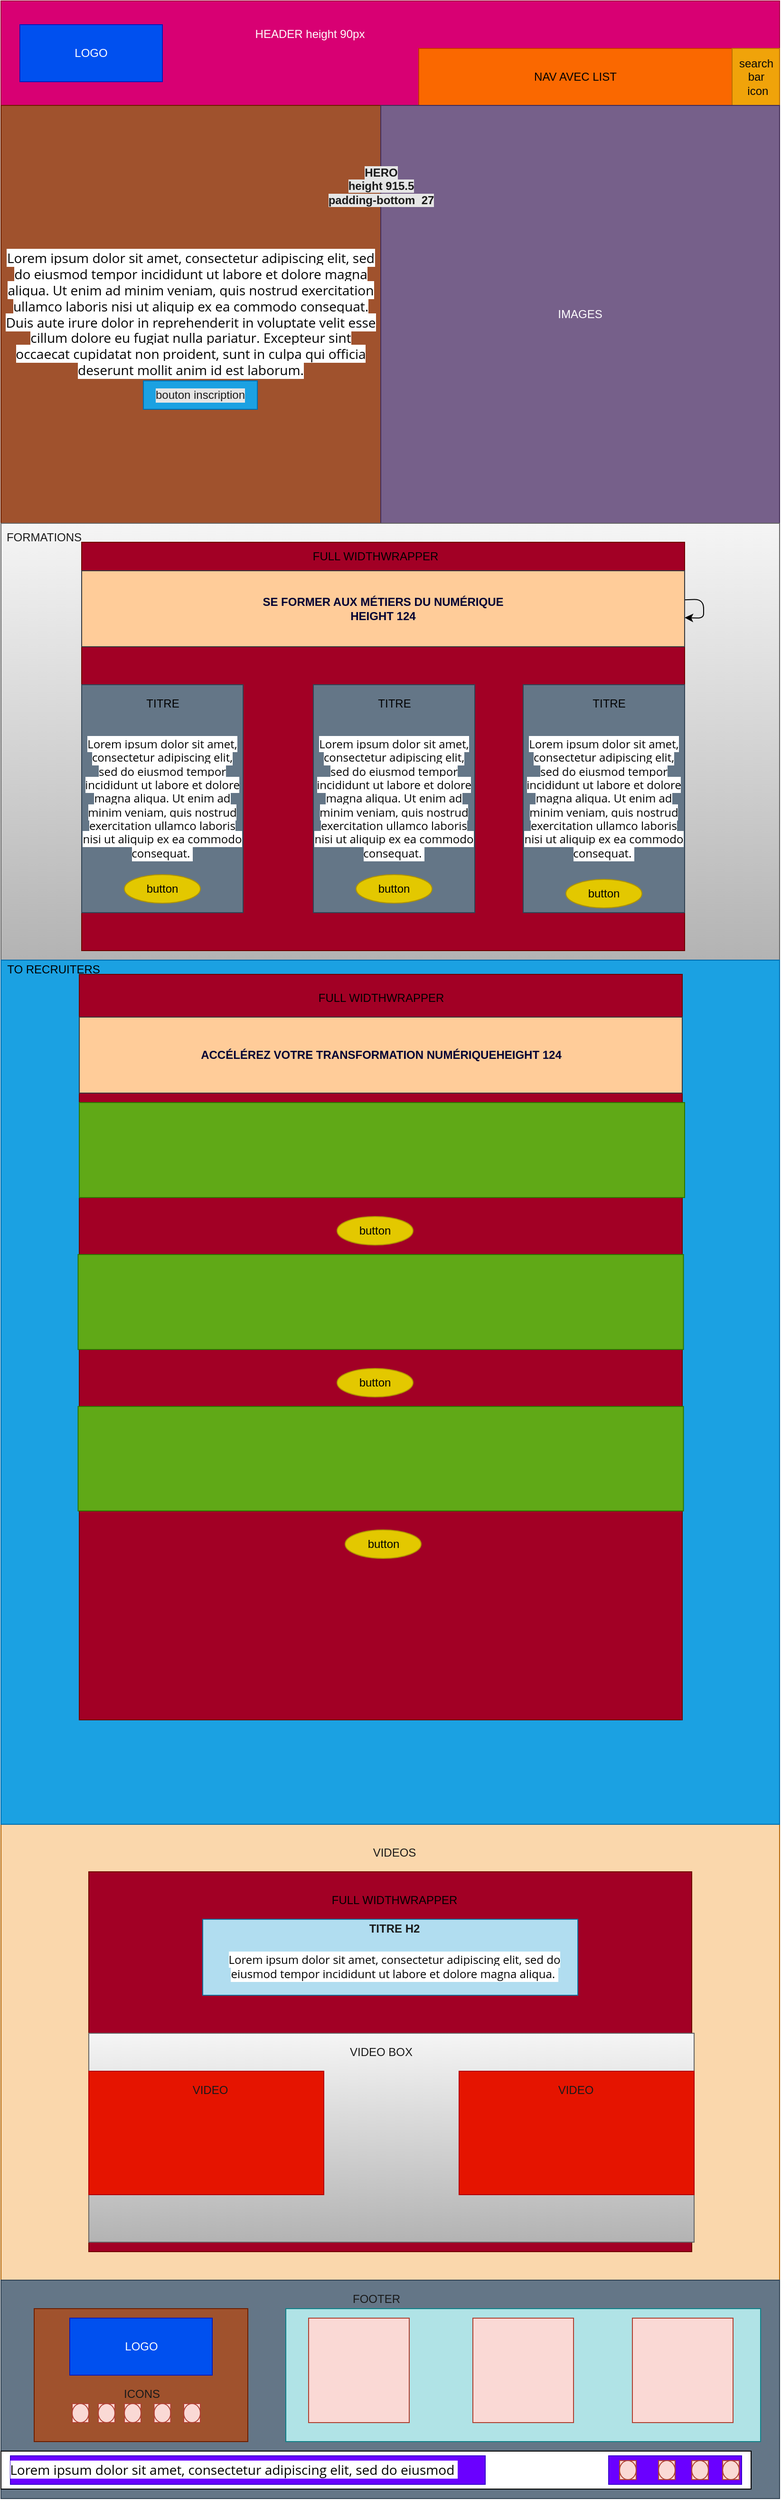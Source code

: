 <mxfile>
    <diagram id="XqeZePsiID86-KUa72hy" name="Page-1">
        <mxGraphModel dx="1044" dy="771" grid="1" gridSize="10" guides="1" tooltips="1" connect="1" arrows="1" fold="1" page="1" pageScale="1" pageWidth="827" pageHeight="1169" math="0" shadow="0">
            <root>
                <mxCell id="0"/>
                <mxCell id="1" parent="0"/>
                <mxCell id="62" value="" style="whiteSpace=wrap;html=1;fillColor=#fad7ac;strokeColor=#b46504;" vertex="1" parent="1">
                    <mxGeometry y="1920" width="820" height="480" as="geometry"/>
                </mxCell>
                <mxCell id="2" value="" style="whiteSpace=wrap;html=1;fillColor=#d80073;fontColor=#ffffff;strokeColor=#A50040;" parent="1" vertex="1">
                    <mxGeometry width="820" height="110" as="geometry"/>
                </mxCell>
                <mxCell id="5" value="LOGO" style="whiteSpace=wrap;html=1;fillColor=#0050ef;fontColor=#ffffff;strokeColor=#001DBC;" parent="1" vertex="1">
                    <mxGeometry x="20" y="25" width="150" height="60" as="geometry"/>
                </mxCell>
                <mxCell id="6" value="NAV AVEC LIST" style="whiteSpace=wrap;html=1;fillColor=#fa6800;fontColor=#000000;strokeColor=#C73500;" parent="1" vertex="1">
                    <mxGeometry x="440" y="50" width="330" height="60" as="geometry"/>
                </mxCell>
                <mxCell id="7" value="" style="whiteSpace=wrap;html=1;fillColor=#f0a30a;fontColor=#000000;strokeColor=#BD7000;" parent="1" vertex="1">
                    <mxGeometry x="770" y="50" width="50" height="60" as="geometry"/>
                </mxCell>
                <mxCell id="8" value="&lt;span style=&quot;color: rgb(255 , 255 , 255)&quot;&gt;HEADER height 90px&lt;/span&gt;" style="text;html=1;resizable=0;autosize=1;align=center;verticalAlign=middle;points=[];fillColor=none;strokeColor=none;rounded=0;" parent="1" vertex="1">
                    <mxGeometry x="260" y="25" width="130" height="20" as="geometry"/>
                </mxCell>
                <mxCell id="9" value="&lt;font color=&quot;#080808&quot;&gt;search &lt;br&gt;bar&lt;br&gt;&amp;nbsp;icon&lt;/font&gt;" style="text;html=1;align=center;verticalAlign=middle;resizable=0;points=[];autosize=1;strokeColor=none;fillColor=none;" parent="1" vertex="1">
                    <mxGeometry x="770" y="55" width="50" height="50" as="geometry"/>
                </mxCell>
                <mxCell id="10" value="" style="whiteSpace=wrap;html=1;fontColor=#ffffff;fillColor=#647687;strokeColor=#314354;" parent="1" vertex="1">
                    <mxGeometry y="110" width="820" height="440" as="geometry"/>
                </mxCell>
                <mxCell id="12" value="&lt;span style=&quot;color: rgb(0 , 0 , 0) ; font-family: &amp;#34;open sans&amp;#34; , &amp;#34;arial&amp;#34; , sans-serif ; font-size: 14px ; text-align: justify ; background-color: rgb(255 , 255 , 255)&quot;&gt;Lorem ipsum dolor sit amet, consectetur adipiscing elit, sed do eiusmod tempor incididunt ut labore et dolore magna aliqua. Ut enim ad minim veniam, quis nostrud exercitation ullamco laboris nisi ut aliquip ex ea commodo consequat. Duis aute irure dolor in reprehenderit in voluptate velit esse cillum dolore eu fugiat nulla pariatur. Excepteur sint occaecat cupidatat non proident, sunt in culpa qui officia deserunt mollit anim id est laborum.&lt;/span&gt;" style="whiteSpace=wrap;html=1;fontColor=#ffffff;fillColor=#a0522d;strokeColor=#6D1F00;" parent="1" vertex="1">
                    <mxGeometry y="110" width="400" height="440" as="geometry"/>
                </mxCell>
                <mxCell id="15" value="IMAGES" style="whiteSpace=wrap;html=1;fontColor=#ffffff;fillColor=#76608a;strokeColor=#432D57;" parent="1" vertex="1">
                    <mxGeometry x="400" y="110" width="420" height="440" as="geometry"/>
                </mxCell>
                <mxCell id="16" value="&lt;b&gt;&lt;font color=&quot;#1a1a1a&quot; style=&quot;background-color: rgb(230 , 230 , 230)&quot;&gt;HERO&lt;br&gt;height 915.5&lt;br&gt;padding-bottom&amp;nbsp; 27&lt;/font&gt;&lt;/b&gt;" style="text;html=1;resizable=0;autosize=1;align=center;verticalAlign=middle;points=[];fillColor=none;strokeColor=none;rounded=0;fontColor=#080808;" parent="1" vertex="1">
                    <mxGeometry x="335" y="170" width="130" height="50" as="geometry"/>
                </mxCell>
                <mxCell id="23" value="&lt;font color=&quot;#1a1a1a&quot;&gt;bouton inscription&lt;/font&gt;" style="whiteSpace=wrap;html=1;labelBackgroundColor=#E6E6E6;fontColor=#ffffff;fillColor=#1ba1e2;strokeColor=#006EAF;" parent="1" vertex="1">
                    <mxGeometry x="150" y="400" width="120" height="30" as="geometry"/>
                </mxCell>
                <mxCell id="25" value="" style="whiteSpace=wrap;html=1;labelBackgroundColor=none;fillColor=#f5f5f5;gradientColor=#b3b3b3;strokeColor=#666666;" parent="1" vertex="1">
                    <mxGeometry y="550" width="820" height="460" as="geometry"/>
                </mxCell>
                <mxCell id="29" value="" style="whiteSpace=wrap;html=1;fillColor=#a20025;fontColor=#ffffff;strokeColor=#6F0000;" parent="1" vertex="1">
                    <mxGeometry x="85" y="570" width="635" height="430" as="geometry"/>
                </mxCell>
                <mxCell id="26" value="&lt;span style=&quot;color: rgb(0 , 0 , 0) ; font-family: &amp;#34;open sans&amp;#34; , &amp;#34;arial&amp;#34; , sans-serif ; font-style: normal ; font-weight: 400 ; letter-spacing: normal ; text-align: justify ; text-indent: 0px ; text-transform: none ; word-spacing: 0px ; background-color: rgb(255 , 255 , 255) ; display: inline ; float: none&quot;&gt;Lorem ipsum dolor sit amet, consectetur adipiscing elit, sed do eiusmod tempor incididunt ut labore et dolore magna aliqua. Ut enim ad minim veniam, quis nostrud exercitation ullamco laboris nisi ut aliquip ex ea commodo consequat.&lt;span&gt;&amp;nbsp;&lt;/span&gt;&lt;/span&gt;" style="whiteSpace=wrap;html=1;labelBackgroundColor=none;fontColor=#ffffff;fillColor=#647687;strokeColor=#314354;" parent="1" vertex="1">
                    <mxGeometry x="85" y="720" width="170" height="240" as="geometry"/>
                </mxCell>
                <mxCell id="30" style="edgeStyle=none;html=1;" parent="1" source="24" target="24" edge="1">
                    <mxGeometry relative="1" as="geometry"/>
                </mxCell>
                <mxCell id="24" value="&lt;b&gt;&lt;font color=&quot;#000033&quot;&gt;SE FORMER AUX MÉTIERS DU NUMÉRIQUE&lt;br&gt;HEIGHT 124&lt;br&gt;&lt;/font&gt;&lt;/b&gt;" style="whiteSpace=wrap;html=1;fillColor=#ffcc99;strokeColor=#36393d;" parent="1" vertex="1">
                    <mxGeometry x="85" y="600" width="635" height="80" as="geometry"/>
                </mxCell>
                <mxCell id="33" value="FULL WIDTHWRAPPER" style="text;html=1;resizable=0;autosize=1;align=center;verticalAlign=middle;points=[];fillColor=none;strokeColor=none;rounded=0;" parent="1" vertex="1">
                    <mxGeometry x="319" y="575" width="150" height="20" as="geometry"/>
                </mxCell>
                <mxCell id="35" value="" style="whiteSpace=wrap;html=1;" parent="1" vertex="1">
                    <mxGeometry y="1010" width="120" height="60" as="geometry"/>
                </mxCell>
                <mxCell id="36" value="" style="whiteSpace=wrap;html=1;labelBackgroundColor=none;fillColor=#1ba1e2;strokeColor=#006EAF;fontColor=#ffffff;" parent="1" vertex="1">
                    <mxGeometry y="1010" width="820" height="910" as="geometry"/>
                </mxCell>
                <mxCell id="38" value="" style="whiteSpace=wrap;html=1;fillColor=#a20025;fontColor=#ffffff;strokeColor=#6F0000;" parent="1" vertex="1">
                    <mxGeometry x="82.5" y="1025" width="635" height="785" as="geometry"/>
                </mxCell>
                <mxCell id="39" value="" style="whiteSpace=wrap;html=1;labelBackgroundColor=none;fontColor=#ffffff;fillColor=#60a917;strokeColor=#2D7600;" parent="1" vertex="1">
                    <mxGeometry x="82.5" y="1160" width="637.5" height="100" as="geometry"/>
                </mxCell>
                <mxCell id="40" value="FULL WIDTHWRAPPER" style="text;html=1;resizable=0;autosize=1;align=center;verticalAlign=middle;points=[];fillColor=none;strokeColor=none;rounded=0;" parent="1" vertex="1">
                    <mxGeometry x="325" y="1040" width="150" height="20" as="geometry"/>
                </mxCell>
                <mxCell id="43" value="&lt;b&gt;&lt;font color=&quot;#000033&quot;&gt;ACCÉLÉREZ VOTRE TRANSFORMATION NUMÉRIQUEHEIGHT 124&lt;br&gt;&lt;/font&gt;&lt;/b&gt;" style="whiteSpace=wrap;html=1;fillColor=#ffcc99;strokeColor=#36393d;" parent="1" vertex="1">
                    <mxGeometry x="82.5" y="1070" width="635" height="80" as="geometry"/>
                </mxCell>
                <mxCell id="44" value="" style="whiteSpace=wrap;html=1;labelBackgroundColor=none;fontColor=#ffffff;fillColor=#60a917;strokeColor=#2D7600;" parent="1" vertex="1">
                    <mxGeometry x="81.25" y="1320" width="637.5" height="100" as="geometry"/>
                </mxCell>
                <mxCell id="45" value="" style="whiteSpace=wrap;html=1;labelBackgroundColor=none;fontColor=#ffffff;fillColor=#60a917;strokeColor=#2D7600;" parent="1" vertex="1">
                    <mxGeometry x="81.25" y="1480" width="637.5" height="110" as="geometry"/>
                </mxCell>
                <mxCell id="46" value="TITRE" style="text;html=1;resizable=0;autosize=1;align=center;verticalAlign=middle;points=[];fillColor=none;strokeColor=none;rounded=0;" parent="1" vertex="1">
                    <mxGeometry x="145" y="730" width="50" height="20" as="geometry"/>
                </mxCell>
                <mxCell id="47" value="Text" style="text;html=1;resizable=0;autosize=1;align=center;verticalAlign=middle;points=[];fillColor=none;strokeColor=none;rounded=0;" parent="1" vertex="1">
                    <mxGeometry x="410" y="930" width="40" height="20" as="geometry"/>
                </mxCell>
                <mxCell id="48" value="&lt;span style=&quot;color: rgb(0 , 0 , 0) ; font-family: &amp;#34;open sans&amp;#34; , &amp;#34;arial&amp;#34; , sans-serif ; font-style: normal ; font-weight: 400 ; letter-spacing: normal ; text-align: justify ; text-indent: 0px ; text-transform: none ; word-spacing: 0px ; background-color: rgb(255 , 255 , 255) ; display: inline ; float: none&quot;&gt;Lorem ipsum dolor sit amet, consectetur adipiscing elit, sed do eiusmod tempor incididunt ut labore et dolore magna aliqua. Ut enim ad minim veniam, quis nostrud exercitation ullamco laboris nisi ut aliquip ex ea commodo consequat.&lt;span&gt;&amp;nbsp;&lt;/span&gt;&lt;/span&gt;" style="whiteSpace=wrap;html=1;labelBackgroundColor=none;fontColor=#ffffff;fillColor=#647687;strokeColor=#314354;" parent="1" vertex="1">
                    <mxGeometry x="550" y="720" width="170" height="240" as="geometry"/>
                </mxCell>
                <mxCell id="49" value="TITRE" style="text;html=1;resizable=0;autosize=1;align=center;verticalAlign=middle;points=[];fillColor=none;strokeColor=none;rounded=0;" parent="1" vertex="1">
                    <mxGeometry x="615" y="730" width="50" height="20" as="geometry"/>
                </mxCell>
                <mxCell id="50" value="&lt;span style=&quot;color: rgb(0 , 0 , 0) ; font-family: &amp;#34;open sans&amp;#34; , &amp;#34;arial&amp;#34; , sans-serif ; font-style: normal ; font-weight: 400 ; letter-spacing: normal ; text-align: justify ; text-indent: 0px ; text-transform: none ; word-spacing: 0px ; background-color: rgb(255 , 255 , 255) ; display: inline ; float: none&quot;&gt;Lorem ipsum dolor sit amet, consectetur adipiscing elit, sed do eiusmod tempor incididunt ut labore et dolore magna aliqua. Ut enim ad minim veniam, quis nostrud exercitation ullamco laboris nisi ut aliquip ex ea commodo consequat.&lt;span&gt;&amp;nbsp;&lt;/span&gt;&lt;/span&gt;" style="whiteSpace=wrap;html=1;labelBackgroundColor=none;fontColor=#ffffff;fillColor=#647687;strokeColor=#314354;" parent="1" vertex="1">
                    <mxGeometry x="329" y="720" width="170" height="240" as="geometry"/>
                </mxCell>
                <mxCell id="51" value="TITRE" style="text;html=1;resizable=0;autosize=1;align=center;verticalAlign=middle;points=[];fillColor=none;strokeColor=none;rounded=0;" parent="1" vertex="1">
                    <mxGeometry x="389" y="730" width="50" height="20" as="geometry"/>
                </mxCell>
                <mxCell id="52" value="button" style="ellipse;whiteSpace=wrap;html=1;fontSize=12;fillColor=#e3c800;fontColor=#000000;strokeColor=#B09500;" parent="1" vertex="1">
                    <mxGeometry x="130" y="920" width="80" height="30" as="geometry"/>
                </mxCell>
                <mxCell id="53" value="button" style="ellipse;whiteSpace=wrap;html=1;fontSize=12;fillColor=#e3c800;fontColor=#000000;strokeColor=#B09500;" parent="1" vertex="1">
                    <mxGeometry x="374" y="920" width="80" height="30" as="geometry"/>
                </mxCell>
                <mxCell id="54" value="button" style="ellipse;whiteSpace=wrap;html=1;fontSize=12;fillColor=#e3c800;fontColor=#000000;strokeColor=#B09500;" parent="1" vertex="1">
                    <mxGeometry x="595" y="925" width="80" height="30" as="geometry"/>
                </mxCell>
                <mxCell id="55" value="button" style="ellipse;whiteSpace=wrap;html=1;fontSize=12;fillColor=#e3c800;fontColor=#000000;strokeColor=#B09500;" parent="1" vertex="1">
                    <mxGeometry x="354" y="1280" width="80" height="30" as="geometry"/>
                </mxCell>
                <mxCell id="56" value="button" style="ellipse;whiteSpace=wrap;html=1;fontSize=12;fillColor=#e3c800;fontColor=#000000;strokeColor=#B09500;" parent="1" vertex="1">
                    <mxGeometry x="354" y="1440" width="80" height="30" as="geometry"/>
                </mxCell>
                <mxCell id="57" value="button" style="ellipse;whiteSpace=wrap;html=1;fontSize=12;fillColor=#e3c800;fontColor=#000000;strokeColor=#B09500;" parent="1" vertex="1">
                    <mxGeometry x="362.5" y="1610" width="80" height="30" as="geometry"/>
                </mxCell>
                <mxCell id="58" value="TO RECRUITERS" style="text;html=1;resizable=0;autosize=1;align=center;verticalAlign=middle;points=[];fillColor=none;strokeColor=none;rounded=0;" vertex="1" parent="1">
                    <mxGeometry y="1010" width="110" height="20" as="geometry"/>
                </mxCell>
                <mxCell id="59" value="&lt;font color=&quot;#1a1a1a&quot;&gt;FORMATIONS&lt;/font&gt;" style="text;html=1;resizable=0;autosize=1;align=center;verticalAlign=middle;points=[];fillColor=none;strokeColor=none;rounded=0;" vertex="1" parent="1">
                    <mxGeometry y="555" width="90" height="20" as="geometry"/>
                </mxCell>
                <mxCell id="60" value="" style="whiteSpace=wrap;html=1;fillColor=#a20025;fontColor=#ffffff;strokeColor=#6F0000;" vertex="1" parent="1">
                    <mxGeometry x="92.5" y="1970" width="635" height="400" as="geometry"/>
                </mxCell>
                <mxCell id="61" value="FULL WIDTHWRAPPER" style="text;html=1;resizable=0;autosize=1;align=center;verticalAlign=middle;points=[];fillColor=none;strokeColor=none;rounded=0;" vertex="1" parent="1">
                    <mxGeometry x="339" y="1990" width="150" height="20" as="geometry"/>
                </mxCell>
                <mxCell id="63" value="VIDEOS" style="text;html=1;resizable=0;autosize=1;align=center;verticalAlign=middle;points=[];fillColor=none;strokeColor=none;rounded=0;fontColor=#1A1A1A;" vertex="1" parent="1">
                    <mxGeometry x="384" y="1940" width="60" height="20" as="geometry"/>
                </mxCell>
                <mxCell id="66" value="" style="whiteSpace=wrap;html=1;fillColor=#b1ddf0;strokeColor=#10739e;" vertex="1" parent="1">
                    <mxGeometry x="212.5" y="2020" width="395" height="80" as="geometry"/>
                </mxCell>
                <mxCell id="65" value="&lt;span style=&quot;color: rgb(0 , 0 , 0) ; font-family: &amp;#34;open sans&amp;#34; , &amp;#34;arial&amp;#34; , sans-serif ; text-align: justify ; background-color: rgb(255 , 255 , 255)&quot;&gt;Lorem ipsum dolor sit amet, consectetur adipiscing elit, sed do &lt;br&gt;eiusmod tempor incididunt ut labore et dolore magna aliqua.&amp;nbsp;&lt;/span&gt;" style="text;html=1;resizable=0;autosize=1;align=center;verticalAlign=middle;points=[];fillColor=none;strokeColor=none;rounded=0;fontColor=#1A1A1A;" vertex="1" parent="1">
                    <mxGeometry x="239" y="2055" width="350" height="30" as="geometry"/>
                </mxCell>
                <mxCell id="64" value="&lt;b&gt;TITRE H2&lt;/b&gt;" style="text;html=1;resizable=0;autosize=1;align=center;verticalAlign=middle;points=[];fillColor=none;strokeColor=none;rounded=0;fontColor=#1A1A1A;" vertex="1" parent="1">
                    <mxGeometry x="379" y="2020" width="70" height="20" as="geometry"/>
                </mxCell>
                <mxCell id="67" value="" style="whiteSpace=wrap;html=1;fillColor=#f5f5f5;gradientColor=#b3b3b3;strokeColor=#666666;" vertex="1" parent="1">
                    <mxGeometry x="92.5" y="2140" width="637.5" height="220" as="geometry"/>
                </mxCell>
                <mxCell id="68" value="" style="whiteSpace=wrap;html=1;fontColor=#ffffff;fillColor=#e51400;strokeColor=#B20000;" vertex="1" parent="1">
                    <mxGeometry x="92.5" y="2180" width="247.5" height="130" as="geometry"/>
                </mxCell>
                <mxCell id="69" value="" style="whiteSpace=wrap;html=1;fontColor=#ffffff;fillColor=#e51400;strokeColor=#B20000;" vertex="1" parent="1">
                    <mxGeometry x="482.5" y="2180" width="247.5" height="130" as="geometry"/>
                </mxCell>
                <mxCell id="70" value="VIDEO BOX" style="text;html=1;resizable=0;autosize=1;align=center;verticalAlign=middle;points=[];fillColor=none;strokeColor=none;rounded=0;fontColor=#1A1A1A;" vertex="1" parent="1">
                    <mxGeometry x="360" y="2150" width="80" height="20" as="geometry"/>
                </mxCell>
                <mxCell id="72" value="VIDEO" style="text;html=1;resizable=0;autosize=1;align=center;verticalAlign=middle;points=[];fillColor=none;strokeColor=none;rounded=0;fontColor=#1A1A1A;" vertex="1" parent="1">
                    <mxGeometry x="195" y="2190" width="50" height="20" as="geometry"/>
                </mxCell>
                <mxCell id="73" value="VIDEO" style="text;html=1;resizable=0;autosize=1;align=center;verticalAlign=middle;points=[];fillColor=none;strokeColor=none;rounded=0;fontColor=#1A1A1A;" vertex="1" parent="1">
                    <mxGeometry x="580" y="2190" width="50" height="20" as="geometry"/>
                </mxCell>
                <mxCell id="74" value="" style="whiteSpace=wrap;html=1;fillColor=#647687;strokeColor=#314354;fontColor=#ffffff;" vertex="1" parent="1">
                    <mxGeometry y="2400" width="820" height="230" as="geometry"/>
                </mxCell>
                <mxCell id="75" value="" style="whiteSpace=wrap;html=1;" vertex="1" parent="1">
                    <mxGeometry y="2580" width="790" height="40" as="geometry"/>
                </mxCell>
                <mxCell id="76" value="FOOTER" style="text;html=1;resizable=0;autosize=1;align=center;verticalAlign=middle;points=[];fillColor=none;strokeColor=none;rounded=0;fontColor=#1A1A1A;" vertex="1" parent="1">
                    <mxGeometry x="360" y="2410" width="70" height="20" as="geometry"/>
                </mxCell>
                <mxCell id="77" value="" style="whiteSpace=wrap;html=1;fontColor=#ffffff;fillColor=#a0522d;strokeColor=#6D1F00;" vertex="1" parent="1">
                    <mxGeometry x="35" y="2430" width="225" height="140" as="geometry"/>
                </mxCell>
                <mxCell id="78" value="LOGO" style="whiteSpace=wrap;html=1;fillColor=#0050ef;fontColor=#ffffff;strokeColor=#001DBC;" vertex="1" parent="1">
                    <mxGeometry x="72.5" y="2440" width="150" height="60" as="geometry"/>
                </mxCell>
                <mxCell id="79" value="" style="whiteSpace=wrap;html=1;fillColor=#b0e3e6;strokeColor=#0e8088;" vertex="1" parent="1">
                    <mxGeometry x="300" y="2430" width="500" height="140" as="geometry"/>
                </mxCell>
                <mxCell id="81" value="" style="shape=stencil(tZThDoIgEICfhr8NYT1Ao3oP0jOZBAwo6+1D0S1NXWu4Oba70+8+kRNR5ipuABFcIXpEhGQYhzXEzSTmzkDuY/LBreAXCbHivNU1NKLwPUOoCqzwbZWeED6Ee9qLslwrFSBCKzeqfNQDjAsVnsXPCOvbv0aRCfwbeLC9ZMwicv4du9tvA8428h1jB/vkvunAY+Nsqw+XDJz9j6UsZJYON2UXntdXq++qmJWx7Vytn/fpME6HdVZooS1lpbaw4lMKKeNMr+wgSCmMg8TeA32xffdiX/5dNv7IusQb);whiteSpace=wrap;html=1;fillColor=#fad9d5;strokeColor=#ae4132;" vertex="1" parent="1">
                    <mxGeometry x="75" y="2530" width="17.5" height="20" as="geometry"/>
                </mxCell>
                <mxCell id="82" value="" style="shape=stencil(tZThDoIgEICfhr8NYT1Ao3oP0jOZBAwo6+1D0S1NXWu4Oba70+8+kRNR5ipuABFcIXpEhGQYhzXEzSTmzkDuY/LBreAXCbHivNU1NKLwPUOoCqzwbZWeED6Ee9qLslwrFSBCKzeqfNQDjAsVnsXPCOvbv0aRCfwbeLC9ZMwicv4du9tvA8428h1jB/vkvunAY+Nsqw+XDJz9j6UsZJYON2UXntdXq++qmJWx7Vytn/fpME6HdVZooS1lpbaw4lMKKeNMr+wgSCmMg8TeA32xffdiX/5dNv7IusQb);whiteSpace=wrap;html=1;fillColor=#fad9d5;strokeColor=#ae4132;" vertex="1" parent="1">
                    <mxGeometry x="161.25" y="2530" width="17.5" height="20" as="geometry"/>
                </mxCell>
                <mxCell id="85" value="" style="shape=stencil(tZThDoIgEICfhr8NYT1Ao3oP0jOZBAwo6+1D0S1NXWu4Oba70+8+kRNR5ipuABFcIXpEhGQYhzXEzSTmzkDuY/LBreAXCbHivNU1NKLwPUOoCqzwbZWeED6Ee9qLslwrFSBCKzeqfNQDjAsVnsXPCOvbv0aRCfwbeLC9ZMwicv4du9tvA8428h1jB/vkvunAY+Nsqw+XDJz9j6UsZJYON2UXntdXq++qmJWx7Vytn/fpME6HdVZooS1lpbaw4lMKKeNMr+wgSCmMg8TeA32xffdiX/5dNv7IusQb);whiteSpace=wrap;html=1;fillColor=#fad9d5;strokeColor=#ae4132;" vertex="1" parent="1">
                    <mxGeometry x="192.5" y="2530" width="17.5" height="20" as="geometry"/>
                </mxCell>
                <mxCell id="89" value="" style="shape=stencil(tZThDoIgEICfhr8NYT1Ao3oP0jOZBAwo6+1D0S1NXWu4Oba70+8+kRNR5ipuABFcIXpEhGQYhzXEzSTmzkDuY/LBreAXCbHivNU1NKLwPUOoCqzwbZWeED6Ee9qLslwrFSBCKzeqfNQDjAsVnsXPCOvbv0aRCfwbeLC9ZMwicv4du9tvA8428h1jB/vkvunAY+Nsqw+XDJz9j6UsZJYON2UXntdXq++qmJWx7Vytn/fpME6HdVZooS1lpbaw4lMKKeNMr+wgSCmMg8TeA32xffdiX/5dNv7IusQb);whiteSpace=wrap;html=1;fillColor=#fad9d5;strokeColor=#ae4132;" vertex="1" parent="1">
                    <mxGeometry x="130" y="2530" width="17.5" height="20" as="geometry"/>
                </mxCell>
                <mxCell id="90" value="" style="shape=stencil(tZThDoIgEICfhr8NYT1Ao3oP0jOZBAwo6+1D0S1NXWu4Oba70+8+kRNR5ipuABFcIXpEhGQYhzXEzSTmzkDuY/LBreAXCbHivNU1NKLwPUOoCqzwbZWeED6Ee9qLslwrFSBCKzeqfNQDjAsVnsXPCOvbv0aRCfwbeLC9ZMwicv4du9tvA8428h1jB/vkvunAY+Nsqw+XDJz9j6UsZJYON2UXntdXq++qmJWx7Vytn/fpME6HdVZooS1lpbaw4lMKKeNMr+wgSCmMg8TeA32xffdiX/5dNv7IusQb);whiteSpace=wrap;html=1;fillColor=#fad9d5;strokeColor=#ae4132;" vertex="1" parent="1">
                    <mxGeometry x="102.5" y="2530" width="17.5" height="20" as="geometry"/>
                </mxCell>
                <mxCell id="92" value="ICONS" style="text;html=1;resizable=0;autosize=1;align=center;verticalAlign=middle;points=[];fillColor=none;strokeColor=none;rounded=0;fontColor=#1A1A1A;" vertex="1" parent="1">
                    <mxGeometry x="122.5" y="2510" width="50" height="20" as="geometry"/>
                </mxCell>
                <mxCell id="93" value="" style="whiteSpace=wrap;html=1;fillColor=#fad9d5;strokeColor=#ae4132;" vertex="1" parent="1">
                    <mxGeometry x="324" y="2440" width="106" height="110" as="geometry"/>
                </mxCell>
                <mxCell id="94" value="" style="whiteSpace=wrap;html=1;fillColor=#fad9d5;strokeColor=#ae4132;" vertex="1" parent="1">
                    <mxGeometry x="665" y="2440" width="106" height="110" as="geometry"/>
                </mxCell>
                <mxCell id="95" value="" style="whiteSpace=wrap;html=1;fillColor=#fad9d5;strokeColor=#ae4132;" vertex="1" parent="1">
                    <mxGeometry x="497" y="2440" width="106" height="110" as="geometry"/>
                </mxCell>
                <mxCell id="98" value="" style="whiteSpace=wrap;html=1;fontColor=#ffffff;fillColor=#6a00ff;strokeColor=#3700CC;" vertex="1" parent="1">
                    <mxGeometry x="10" y="2585" width="500" height="30" as="geometry"/>
                </mxCell>
                <mxCell id="96" value="&lt;span style=&quot;color: rgb(0 , 0 , 0) ; font-family: &amp;#34;open sans&amp;#34; , &amp;#34;arial&amp;#34; , sans-serif ; font-size: 14px ; text-align: justify ; background-color: rgb(255 , 255 , 255)&quot;&gt;Lorem ipsum dolor sit amet, consectetur adipiscing elit, sed do eiusmod&amp;nbsp;&lt;/span&gt;" style="text;html=1;resizable=0;autosize=1;align=center;verticalAlign=middle;points=[];fillColor=none;strokeColor=none;rounded=0;fontColor=#1A1A1A;" vertex="1" parent="1">
                    <mxGeometry x="15" y="2590" width="460" height="20" as="geometry"/>
                </mxCell>
                <mxCell id="99" value="" style="whiteSpace=wrap;html=1;fontColor=#ffffff;fillColor=#6a00ff;strokeColor=#3700CC;" vertex="1" parent="1">
                    <mxGeometry x="640" y="2585" width="140" height="30" as="geometry"/>
                </mxCell>
                <mxCell id="100" value="" style="shape=stencil(tZThDoIgEICfhr8NYT1Ao3oP0jOZBAwo6+1D0S1NXWu4Oba70+8+kRNR5ipuABFcIXpEhGQYhzXEzSTmzkDuY/LBreAXCbHivNU1NKLwPUOoCqzwbZWeED6Ee9qLslwrFSBCKzeqfNQDjAsVnsXPCOvbv0aRCfwbeLC9ZMwicv4du9tvA8428h1jB/vkvunAY+Nsqw+XDJz9j6UsZJYON2UXntdXq++qmJWx7Vytn/fpME6HdVZooS1lpbaw4lMKKeNMr+wgSCmMg8TeA32xffdiX/5dNv7IusQb);whiteSpace=wrap;html=1;fillColor=#fad9d5;strokeColor=#ae4132;" vertex="1" parent="1">
                    <mxGeometry x="651.5" y="2590" width="17.5" height="20" as="geometry"/>
                </mxCell>
                <mxCell id="102" value="" style="shape=stencil(tZThDoIgEICfhr8NYT1Ao3oP0jOZBAwo6+1D0S1NXWu4Oba70+8+kRNR5ipuABFcIXpEhGQYhzXEzSTmzkDuY/LBreAXCbHivNU1NKLwPUOoCqzwbZWeED6Ee9qLslwrFSBCKzeqfNQDjAsVnsXPCOvbv0aRCfwbeLC9ZMwicv4du9tvA8428h1jB/vkvunAY+Nsqw+XDJz9j6UsZJYON2UXntdXq++qmJWx7Vytn/fpME6HdVZooS1lpbaw4lMKKeNMr+wgSCmMg8TeA32xffdiX/5dNv7IusQb);whiteSpace=wrap;html=1;fillColor=#fad9d5;strokeColor=#ae4132;" vertex="1" parent="1">
                    <mxGeometry x="760" y="2590" width="17.5" height="20" as="geometry"/>
                </mxCell>
                <mxCell id="103" value="" style="shape=stencil(tZThDoIgEICfhr8NYT1Ao3oP0jOZBAwo6+1D0S1NXWu4Oba70+8+kRNR5ipuABFcIXpEhGQYhzXEzSTmzkDuY/LBreAXCbHivNU1NKLwPUOoCqzwbZWeED6Ee9qLslwrFSBCKzeqfNQDjAsVnsXPCOvbv0aRCfwbeLC9ZMwicv4du9tvA8428h1jB/vkvunAY+Nsqw+XDJz9j6UsZJYON2UXntdXq++qmJWx7Vytn/fpME6HdVZooS1lpbaw4lMKKeNMr+wgSCmMg8TeA32xffdiX/5dNv7IusQb);whiteSpace=wrap;html=1;fillColor=#fad9d5;strokeColor=#ae4132;" vertex="1" parent="1">
                    <mxGeometry x="727.5" y="2590" width="17.5" height="20" as="geometry"/>
                </mxCell>
                <mxCell id="104" value="" style="shape=stencil(tZThDoIgEICfhr8NYT1Ao3oP0jOZBAwo6+1D0S1NXWu4Oba70+8+kRNR5ipuABFcIXpEhGQYhzXEzSTmzkDuY/LBreAXCbHivNU1NKLwPUOoCqzwbZWeED6Ee9qLslwrFSBCKzeqfNQDjAsVnsXPCOvbv0aRCfwbeLC9ZMwicv4du9tvA8428h1jB/vkvunAY+Nsqw+XDJz9j6UsZJYON2UXntdXq++qmJWx7Vytn/fpME6HdVZooS1lpbaw4lMKKeNMr+wgSCmMg8TeA32xffdiX/5dNv7IusQb);whiteSpace=wrap;html=1;fillColor=#fad9d5;strokeColor=#ae4132;" vertex="1" parent="1">
                    <mxGeometry x="692.5" y="2590" width="17.5" height="20" as="geometry"/>
                </mxCell>
            </root>
        </mxGraphModel>
    </diagram>
</mxfile>